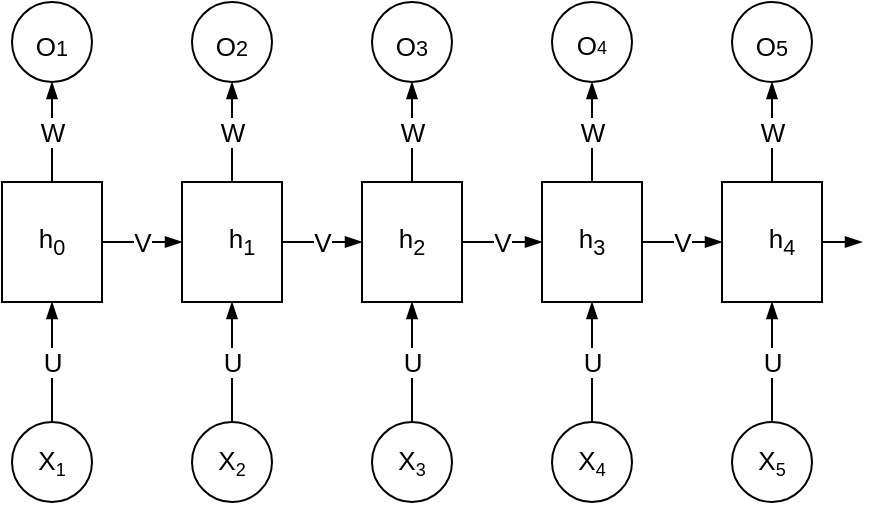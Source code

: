 <mxfile version="13.5.7" type="device"><diagram id="mQ-2b0Sf2nKpF3ZHgqlD" name="Page-1"><mxGraphModel dx="634" dy="553" grid="1" gridSize="10" guides="1" tooltips="1" connect="1" arrows="1" fold="1" page="1" pageScale="1" pageWidth="850" pageHeight="1100" math="0" shadow="0"><root><mxCell id="0"/><mxCell id="1" parent="0"/><mxCell id="pMut3fS-nZEb8Tt19PTy-10" value="V" style="edgeStyle=orthogonalEdgeStyle;rounded=0;orthogonalLoop=1;jettySize=auto;html=1;fontSize=13;endArrow=blockThin;endFill=1;" parent="1" source="pMut3fS-nZEb8Tt19PTy-1" target="pMut3fS-nZEb8Tt19PTy-6" edge="1"><mxGeometry relative="1" as="geometry"/></mxCell><mxCell id="pMut3fS-nZEb8Tt19PTy-38" value="W" style="edgeStyle=orthogonalEdgeStyle;rounded=0;orthogonalLoop=1;jettySize=auto;html=1;exitX=0.5;exitY=0;exitDx=0;exitDy=0;entryX=0.5;entryY=1;entryDx=0;entryDy=0;endArrow=blockThin;endFill=1;fontSize=13;" parent="1" source="pMut3fS-nZEb8Tt19PTy-1" target="pMut3fS-nZEb8Tt19PTy-32" edge="1"><mxGeometry relative="1" as="geometry"/></mxCell><mxCell id="pMut3fS-nZEb8Tt19PTy-1" value="&lt;span style=&quot;color: rgba(0 , 0 , 0 , 0) ; font-family: monospace ; font-size: 0px&quot;&gt;hlkjqwkejlw&lt;/span&gt;" style="rounded=0;whiteSpace=wrap;html=1;fontSize=13;fillColor=none;" parent="1" vertex="1"><mxGeometry x="60" y="200" width="50" height="60" as="geometry"/></mxCell><mxCell id="pMut3fS-nZEb8Tt19PTy-11" value="V" style="edgeStyle=orthogonalEdgeStyle;rounded=0;orthogonalLoop=1;jettySize=auto;html=1;entryX=0;entryY=0.5;entryDx=0;entryDy=0;endArrow=blockThin;endFill=1;fontSize=13;" parent="1" source="pMut3fS-nZEb8Tt19PTy-6" target="pMut3fS-nZEb8Tt19PTy-7" edge="1"><mxGeometry relative="1" as="geometry"/></mxCell><mxCell id="pMut3fS-nZEb8Tt19PTy-39" value="W" style="edgeStyle=orthogonalEdgeStyle;rounded=0;orthogonalLoop=1;jettySize=auto;html=1;entryX=0.5;entryY=1;entryDx=0;entryDy=0;endArrow=blockThin;endFill=1;fontSize=13;" parent="1" source="pMut3fS-nZEb8Tt19PTy-6" target="pMut3fS-nZEb8Tt19PTy-33" edge="1"><mxGeometry relative="1" as="geometry"/></mxCell><mxCell id="pMut3fS-nZEb8Tt19PTy-6" value="&lt;span style=&quot;color: rgba(0 , 0 , 0 , 0) ; font-family: monospace ; font-size: 0px&quot;&gt;%3CmxGraphModel%3E%3Croot%3E%3CmxCell%20id%3D%220%22%2F%3E%3CmxCell%20id%3D%221%22%20parent%3D%220%22%2F%3E%3CmxCell%20id%3D%222%22%20value%3D%22%22%20style%3D%22rounded%3D0%3BwhiteSpace%3Dwrap%3Bhtml%3D1%3BfontSize%3D13%3B%22%20vertex%3D%221%22%20parent%3D%221%22%3E%3CmxGeometry%20x%3D%2260%22%20y%3D%22200%22%20width%3D%2250%22%20height%3D%2260%22%20as%3D%22geometry%22%2F%3E%3C%2FmxCell%3E%3C%2Froot%3E%3C%2FmxGraphModel%3E&lt;/span&gt;" style="rounded=0;whiteSpace=wrap;html=1;fontSize=13;fillColor=none;" parent="1" vertex="1"><mxGeometry x="150" y="200" width="50" height="60" as="geometry"/></mxCell><mxCell id="pMut3fS-nZEb8Tt19PTy-12" value="V" style="edgeStyle=orthogonalEdgeStyle;rounded=0;orthogonalLoop=1;jettySize=auto;html=1;exitX=1;exitY=0.5;exitDx=0;exitDy=0;entryX=0;entryY=0.5;entryDx=0;entryDy=0;endArrow=blockThin;endFill=1;fontSize=13;" parent="1" source="pMut3fS-nZEb8Tt19PTy-7" target="pMut3fS-nZEb8Tt19PTy-8" edge="1"><mxGeometry relative="1" as="geometry"/></mxCell><mxCell id="pMut3fS-nZEb8Tt19PTy-40" value="W" style="edgeStyle=orthogonalEdgeStyle;rounded=0;orthogonalLoop=1;jettySize=auto;html=1;entryX=0.5;entryY=1;entryDx=0;entryDy=0;endArrow=blockThin;endFill=1;fontSize=13;" parent="1" source="pMut3fS-nZEb8Tt19PTy-7" target="pMut3fS-nZEb8Tt19PTy-34" edge="1"><mxGeometry relative="1" as="geometry"/></mxCell><mxCell id="pMut3fS-nZEb8Tt19PTy-7" value="&lt;span style=&quot;color: rgba(0 , 0 , 0 , 0) ; font-family: monospace ; font-size: 0px&quot;&gt;%3CmxGraphModel%3E%3Croot%3E%3CmxCell%20id%3D%220%22%2F%3E%3CmxCell%20id%3D%221%22%20parent%3D%220%22%2F%3E%3CmxCell%20id%3D%222%22%20value%3D%22%22%20style%3D%22rounded%3D0%3BwhiteSpace%3Dwrap%3Bhtml%3D1%3BfontSize%3D13%3B%22%20vertex%3D%221%22%20parent%3D%221%22%3E%3CmxGeometry%20x%3D%2260%22%20y%3D%22200%22%20width%3D%2250%22%20height%3D%2260%22%20as%3D%22geometry%22%2F%3E%3C%2FmxCell%3E%3C%2Froot%3E%3C%2FmxGraphModel%3E&lt;/span&gt;" style="rounded=0;whiteSpace=wrap;html=1;fontSize=13;fillColor=none;" parent="1" vertex="1"><mxGeometry x="240" y="200" width="50" height="60" as="geometry"/></mxCell><mxCell id="pMut3fS-nZEb8Tt19PTy-13" value="V" style="edgeStyle=orthogonalEdgeStyle;rounded=0;orthogonalLoop=1;jettySize=auto;html=1;entryX=0;entryY=0.5;entryDx=0;entryDy=0;endArrow=blockThin;endFill=1;fontSize=13;" parent="1" source="pMut3fS-nZEb8Tt19PTy-8" target="pMut3fS-nZEb8Tt19PTy-9" edge="1"><mxGeometry relative="1" as="geometry"/></mxCell><mxCell id="pMut3fS-nZEb8Tt19PTy-41" value="W" style="edgeStyle=orthogonalEdgeStyle;rounded=0;orthogonalLoop=1;jettySize=auto;html=1;entryX=0.5;entryY=1;entryDx=0;entryDy=0;endArrow=blockThin;endFill=1;fontSize=13;" parent="1" source="pMut3fS-nZEb8Tt19PTy-8" target="pMut3fS-nZEb8Tt19PTy-35" edge="1"><mxGeometry relative="1" as="geometry"/></mxCell><mxCell id="pMut3fS-nZEb8Tt19PTy-8" value="&lt;span style=&quot;color: rgba(0 , 0 , 0 , 0) ; font-family: monospace ; font-size: 0px&quot;&gt;%3CmxGraphModel%3E%3Croot%3E%3CmxCell%20id%3D%220%22%2F%3E%3CmxCell%20id%3D%221%22%20parent%3D%220%22%2F%3E%3CmxCell%20id%3D%222%22%20value%3D%22%22%20style%3D%22rounded%3D0%3BwhiteSpace%3Dwrap%3Bhtml%3D1%3BfontSize%3D13%3B%22%20vertex%3D%221%22%20parent%3D%221%22%3E%3CmxGeometry%20x%3D%2260%22%20y%3D%22200%22%20width%3D%2250%22%20height%3D%2260%22%20as%3D%22geometry%22%2F%3E%3C%2FmxCell%3E%3C%2Froot%3E%3C%2FmxGraphModel%3E&lt;/span&gt;" style="rounded=0;whiteSpace=wrap;html=1;fontSize=13;fillColor=none;" parent="1" vertex="1"><mxGeometry x="330" y="200" width="50" height="60" as="geometry"/></mxCell><mxCell id="pMut3fS-nZEb8Tt19PTy-42" value="W" style="edgeStyle=orthogonalEdgeStyle;rounded=0;orthogonalLoop=1;jettySize=auto;html=1;entryX=0.5;entryY=1;entryDx=0;entryDy=0;endArrow=blockThin;endFill=1;fontSize=13;" parent="1" source="pMut3fS-nZEb8Tt19PTy-9" target="pMut3fS-nZEb8Tt19PTy-36" edge="1"><mxGeometry relative="1" as="geometry"/></mxCell><mxCell id="pMut3fS-nZEb8Tt19PTy-9" value="&lt;span style=&quot;color: rgba(0 , 0 , 0 , 0) ; font-family: monospace ; font-size: 0px&quot;&gt;%3CmxGraphModel%3E%3Croot%3E%3CmxCell%20id%3D%220%22%2F%3E%3CmxCell%20id%3D%221%22%20parent%3D%220%22%2F%3E%3CmxCell%20id%3D%222%22%20value%3D%22%22%20style%3D%22rounded%3D0%3BwhiteSpace%3Dwrap%3Bhtml%3D1%3BfontSize%3D13%3B%22%20vertex%3D%221%22%20parent%3D%221%22%3E%3CmxGeometry%20x%3D%2260%22%20y%3D%22200%22%20width%3D%2250%22%20height%3D%2260%22%20as%3D%22geometry%22%2F%3E%3C%2FmxCell%3E%3C%2Froot%3E%3C%2FmxGraphModel%3E&lt;/span&gt;" style="rounded=0;whiteSpace=wrap;html=1;fontSize=13;fillColor=none;" parent="1" vertex="1"><mxGeometry x="420" y="200" width="50" height="60" as="geometry"/></mxCell><mxCell id="pMut3fS-nZEb8Tt19PTy-16" value="U" style="edgeStyle=orthogonalEdgeStyle;rounded=0;orthogonalLoop=1;jettySize=auto;html=1;exitX=0.5;exitY=0;exitDx=0;exitDy=0;entryX=0.5;entryY=1;entryDx=0;entryDy=0;endArrow=blockThin;endFill=1;fontSize=13;" parent="1" source="pMut3fS-nZEb8Tt19PTy-15" target="pMut3fS-nZEb8Tt19PTy-1" edge="1"><mxGeometry relative="1" as="geometry"/></mxCell><mxCell id="pMut3fS-nZEb8Tt19PTy-24" value="U" style="edgeStyle=orthogonalEdgeStyle;rounded=0;orthogonalLoop=1;jettySize=auto;html=1;exitX=0.5;exitY=0;exitDx=0;exitDy=0;entryX=0.5;entryY=1;entryDx=0;entryDy=0;endArrow=blockThin;endFill=1;fontSize=13;" parent="1" source="pMut3fS-nZEb8Tt19PTy-17" target="pMut3fS-nZEb8Tt19PTy-6" edge="1"><mxGeometry relative="1" as="geometry"/></mxCell><mxCell id="pMut3fS-nZEb8Tt19PTy-23" value="U" style="edgeStyle=orthogonalEdgeStyle;rounded=0;orthogonalLoop=1;jettySize=auto;html=1;exitX=0.5;exitY=0;exitDx=0;exitDy=0;entryX=0.5;entryY=1;entryDx=0;entryDy=0;endArrow=blockThin;endFill=1;fontSize=13;" parent="1" source="pMut3fS-nZEb8Tt19PTy-18" target="pMut3fS-nZEb8Tt19PTy-7" edge="1"><mxGeometry relative="1" as="geometry"/></mxCell><mxCell id="pMut3fS-nZEb8Tt19PTy-22" value="U" style="edgeStyle=orthogonalEdgeStyle;rounded=0;orthogonalLoop=1;jettySize=auto;html=1;exitX=0.5;exitY=0;exitDx=0;exitDy=0;entryX=0.5;entryY=1;entryDx=0;entryDy=0;endArrow=blockThin;endFill=1;fontSize=13;" parent="1" source="pMut3fS-nZEb8Tt19PTy-19" target="pMut3fS-nZEb8Tt19PTy-8" edge="1"><mxGeometry relative="1" as="geometry"/></mxCell><mxCell id="pMut3fS-nZEb8Tt19PTy-21" value="U" style="edgeStyle=orthogonalEdgeStyle;rounded=0;orthogonalLoop=1;jettySize=auto;html=1;exitX=0.5;exitY=0;exitDx=0;exitDy=0;entryX=0.5;entryY=1;entryDx=0;entryDy=0;endArrow=blockThin;endFill=1;fontSize=13;" parent="1" source="pMut3fS-nZEb8Tt19PTy-20" target="pMut3fS-nZEb8Tt19PTy-9" edge="1"><mxGeometry relative="1" as="geometry"/></mxCell><mxCell id="pMut3fS-nZEb8Tt19PTy-25" value="" style="group" parent="1" vertex="1" connectable="0"><mxGeometry x="65" y="320" width="400" height="40" as="geometry"/></mxCell><mxCell id="pMut3fS-nZEb8Tt19PTy-15" value="X&lt;span style=&quot;font-size: 10.833px&quot;&gt;&lt;sub&gt;1&lt;/sub&gt;&lt;/span&gt;" style="ellipse;whiteSpace=wrap;html=1;aspect=fixed;fillColor=none;fontSize=13;" parent="pMut3fS-nZEb8Tt19PTy-25" vertex="1"><mxGeometry width="40" height="40" as="geometry"/></mxCell><mxCell id="pMut3fS-nZEb8Tt19PTy-17" value="X&lt;span style=&quot;font-size: 10.833px&quot;&gt;&lt;sub&gt;2&lt;/sub&gt;&lt;/span&gt;" style="ellipse;whiteSpace=wrap;html=1;aspect=fixed;fillColor=none;fontSize=13;" parent="pMut3fS-nZEb8Tt19PTy-25" vertex="1"><mxGeometry x="90" width="40" height="40" as="geometry"/></mxCell><mxCell id="pMut3fS-nZEb8Tt19PTy-18" value="X&lt;span style=&quot;font-size: 10.833px&quot;&gt;&lt;sub&gt;3&lt;/sub&gt;&lt;/span&gt;" style="ellipse;whiteSpace=wrap;html=1;aspect=fixed;fillColor=none;fontSize=13;" parent="pMut3fS-nZEb8Tt19PTy-25" vertex="1"><mxGeometry x="180" width="40" height="40" as="geometry"/></mxCell><mxCell id="pMut3fS-nZEb8Tt19PTy-19" value="X&lt;span style=&quot;font-size: 10.833px&quot;&gt;&lt;sub&gt;4&lt;/sub&gt;&lt;/span&gt;" style="ellipse;whiteSpace=wrap;html=1;aspect=fixed;fillColor=none;fontSize=13;" parent="pMut3fS-nZEb8Tt19PTy-25" vertex="1"><mxGeometry x="270" width="40" height="40" as="geometry"/></mxCell><mxCell id="pMut3fS-nZEb8Tt19PTy-20" value="X&lt;span style=&quot;font-size: 10.833px&quot;&gt;&lt;sub&gt;5&lt;/sub&gt;&lt;/span&gt;" style="ellipse;whiteSpace=wrap;html=1;aspect=fixed;fillColor=none;fontSize=13;" parent="pMut3fS-nZEb8Tt19PTy-25" vertex="1"><mxGeometry x="360" width="40" height="40" as="geometry"/></mxCell><mxCell id="pMut3fS-nZEb8Tt19PTy-26" value="h&lt;sub&gt;0&lt;/sub&gt;" style="text;html=1;strokeColor=none;fillColor=none;align=center;verticalAlign=middle;whiteSpace=wrap;rounded=0;fontSize=13;" parent="1" vertex="1"><mxGeometry x="65" y="220" width="40" height="20" as="geometry"/></mxCell><mxCell id="pMut3fS-nZEb8Tt19PTy-27" value="h&lt;sub&gt;1&lt;/sub&gt;" style="text;html=1;strokeColor=none;fillColor=none;align=center;verticalAlign=middle;whiteSpace=wrap;rounded=0;fontSize=13;" parent="1" vertex="1"><mxGeometry x="160" y="220" width="40" height="20" as="geometry"/></mxCell><mxCell id="pMut3fS-nZEb8Tt19PTy-28" value="h&lt;sub&gt;2&lt;/sub&gt;" style="text;html=1;strokeColor=none;fillColor=none;align=center;verticalAlign=middle;whiteSpace=wrap;rounded=0;fontSize=13;" parent="1" vertex="1"><mxGeometry x="245" y="220" width="40" height="20" as="geometry"/></mxCell><mxCell id="pMut3fS-nZEb8Tt19PTy-29" value="h&lt;sub&gt;3&lt;/sub&gt;" style="text;html=1;strokeColor=none;fillColor=none;align=center;verticalAlign=middle;whiteSpace=wrap;rounded=0;fontSize=13;" parent="1" vertex="1"><mxGeometry x="335" y="220" width="40" height="20" as="geometry"/></mxCell><mxCell id="pMut3fS-nZEb8Tt19PTy-43" style="edgeStyle=orthogonalEdgeStyle;rounded=0;orthogonalLoop=1;jettySize=auto;html=1;labelBackgroundColor=none;endArrow=blockThin;endFill=1;fontSize=13;" parent="1" source="pMut3fS-nZEb8Tt19PTy-30" edge="1"><mxGeometry relative="1" as="geometry"><mxPoint x="490" y="230" as="targetPoint"/></mxGeometry></mxCell><mxCell id="pMut3fS-nZEb8Tt19PTy-30" value="h&lt;sub&gt;4&lt;/sub&gt;" style="text;html=1;strokeColor=none;fillColor=none;align=center;verticalAlign=middle;whiteSpace=wrap;rounded=0;fontSize=13;" parent="1" vertex="1"><mxGeometry x="430" y="220" width="40" height="20" as="geometry"/></mxCell><mxCell id="pMut3fS-nZEb8Tt19PTy-31" value="" style="group" parent="1" vertex="1" connectable="0"><mxGeometry x="65" y="110" width="400" height="40" as="geometry"/></mxCell><mxCell id="pMut3fS-nZEb8Tt19PTy-32" value="&lt;sub&gt;&lt;span style=&quot;font-size: 13px&quot;&gt;O&lt;/span&gt;&lt;span style=&quot;font-size: 10.833px&quot;&gt;1&lt;/span&gt;&lt;/sub&gt;" style="ellipse;whiteSpace=wrap;html=1;aspect=fixed;fillColor=none;fontSize=13;" parent="pMut3fS-nZEb8Tt19PTy-31" vertex="1"><mxGeometry width="40" height="40" as="geometry"/></mxCell><mxCell id="pMut3fS-nZEb8Tt19PTy-33" value="&lt;sub&gt;&lt;span style=&quot;font-size: 13px&quot;&gt;O&lt;/span&gt;&lt;span style=&quot;font-size: 10.833px&quot;&gt;2&lt;/span&gt;&lt;/sub&gt;" style="ellipse;whiteSpace=wrap;html=1;aspect=fixed;fillColor=none;fontSize=13;" parent="pMut3fS-nZEb8Tt19PTy-31" vertex="1"><mxGeometry x="90" width="40" height="40" as="geometry"/></mxCell><mxCell id="pMut3fS-nZEb8Tt19PTy-34" value="&lt;sub&gt;&lt;span style=&quot;font-size: 13px&quot;&gt;O&lt;/span&gt;&lt;span style=&quot;font-size: 10.833px&quot;&gt;3&lt;/span&gt;&lt;/sub&gt;" style="ellipse;whiteSpace=wrap;html=1;aspect=fixed;fillColor=none;fontSize=13;" parent="pMut3fS-nZEb8Tt19PTy-31" vertex="1"><mxGeometry x="180" width="40" height="40" as="geometry"/></mxCell><mxCell id="pMut3fS-nZEb8Tt19PTy-35" value="&lt;span style=&quot;vertical-align: sub ; font-size: 13px&quot;&gt;O&lt;/span&gt;&lt;span style=&quot;font-size: 10.833px&quot;&gt;&lt;sub&gt;4&lt;/sub&gt;&lt;/span&gt;" style="ellipse;whiteSpace=wrap;html=1;aspect=fixed;fillColor=none;fontSize=13;" parent="pMut3fS-nZEb8Tt19PTy-31" vertex="1"><mxGeometry x="270" width="40" height="40" as="geometry"/></mxCell><mxCell id="pMut3fS-nZEb8Tt19PTy-36" value="&lt;sub&gt;&lt;span style=&quot;font-size: 13px&quot;&gt;O&lt;/span&gt;&lt;span style=&quot;font-size: 10.833px&quot;&gt;5&lt;/span&gt;&lt;/sub&gt;" style="ellipse;whiteSpace=wrap;html=1;aspect=fixed;fillColor=none;fontSize=13;" parent="pMut3fS-nZEb8Tt19PTy-31" vertex="1"><mxGeometry x="360" width="40" height="40" as="geometry"/></mxCell></root></mxGraphModel></diagram></mxfile>